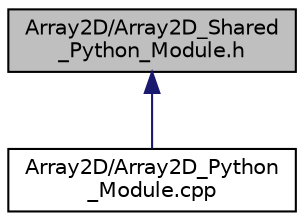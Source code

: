 digraph "Array2D/Array2D_Shared_Python_Module.h"
{
 // INTERACTIVE_SVG=YES
 // LATEX_PDF_SIZE
  bgcolor="transparent";
  edge [fontname="Helvetica",fontsize="10",labelfontname="Helvetica",labelfontsize="10"];
  node [fontname="Helvetica",fontsize="10",shape=record];
  Node1 [label="Array2D/Array2D_Shared\l_Python_Module.h",height=0.2,width=0.4,color="black", fillcolor="grey75", style="filled", fontcolor="black",tooltip="Python module for array2D shared in PySYCL."];
  Node1 -> Node2 [dir="back",color="midnightblue",fontsize="10",style="solid",fontname="Helvetica"];
  Node2 [label="Array2D/Array2D_Python\l_Module.cpp",height=0.2,width=0.4,color="black",URL="$_array2_d___python___module_8cpp.html",tooltip="Python module for array2D in PySYCL."];
}
